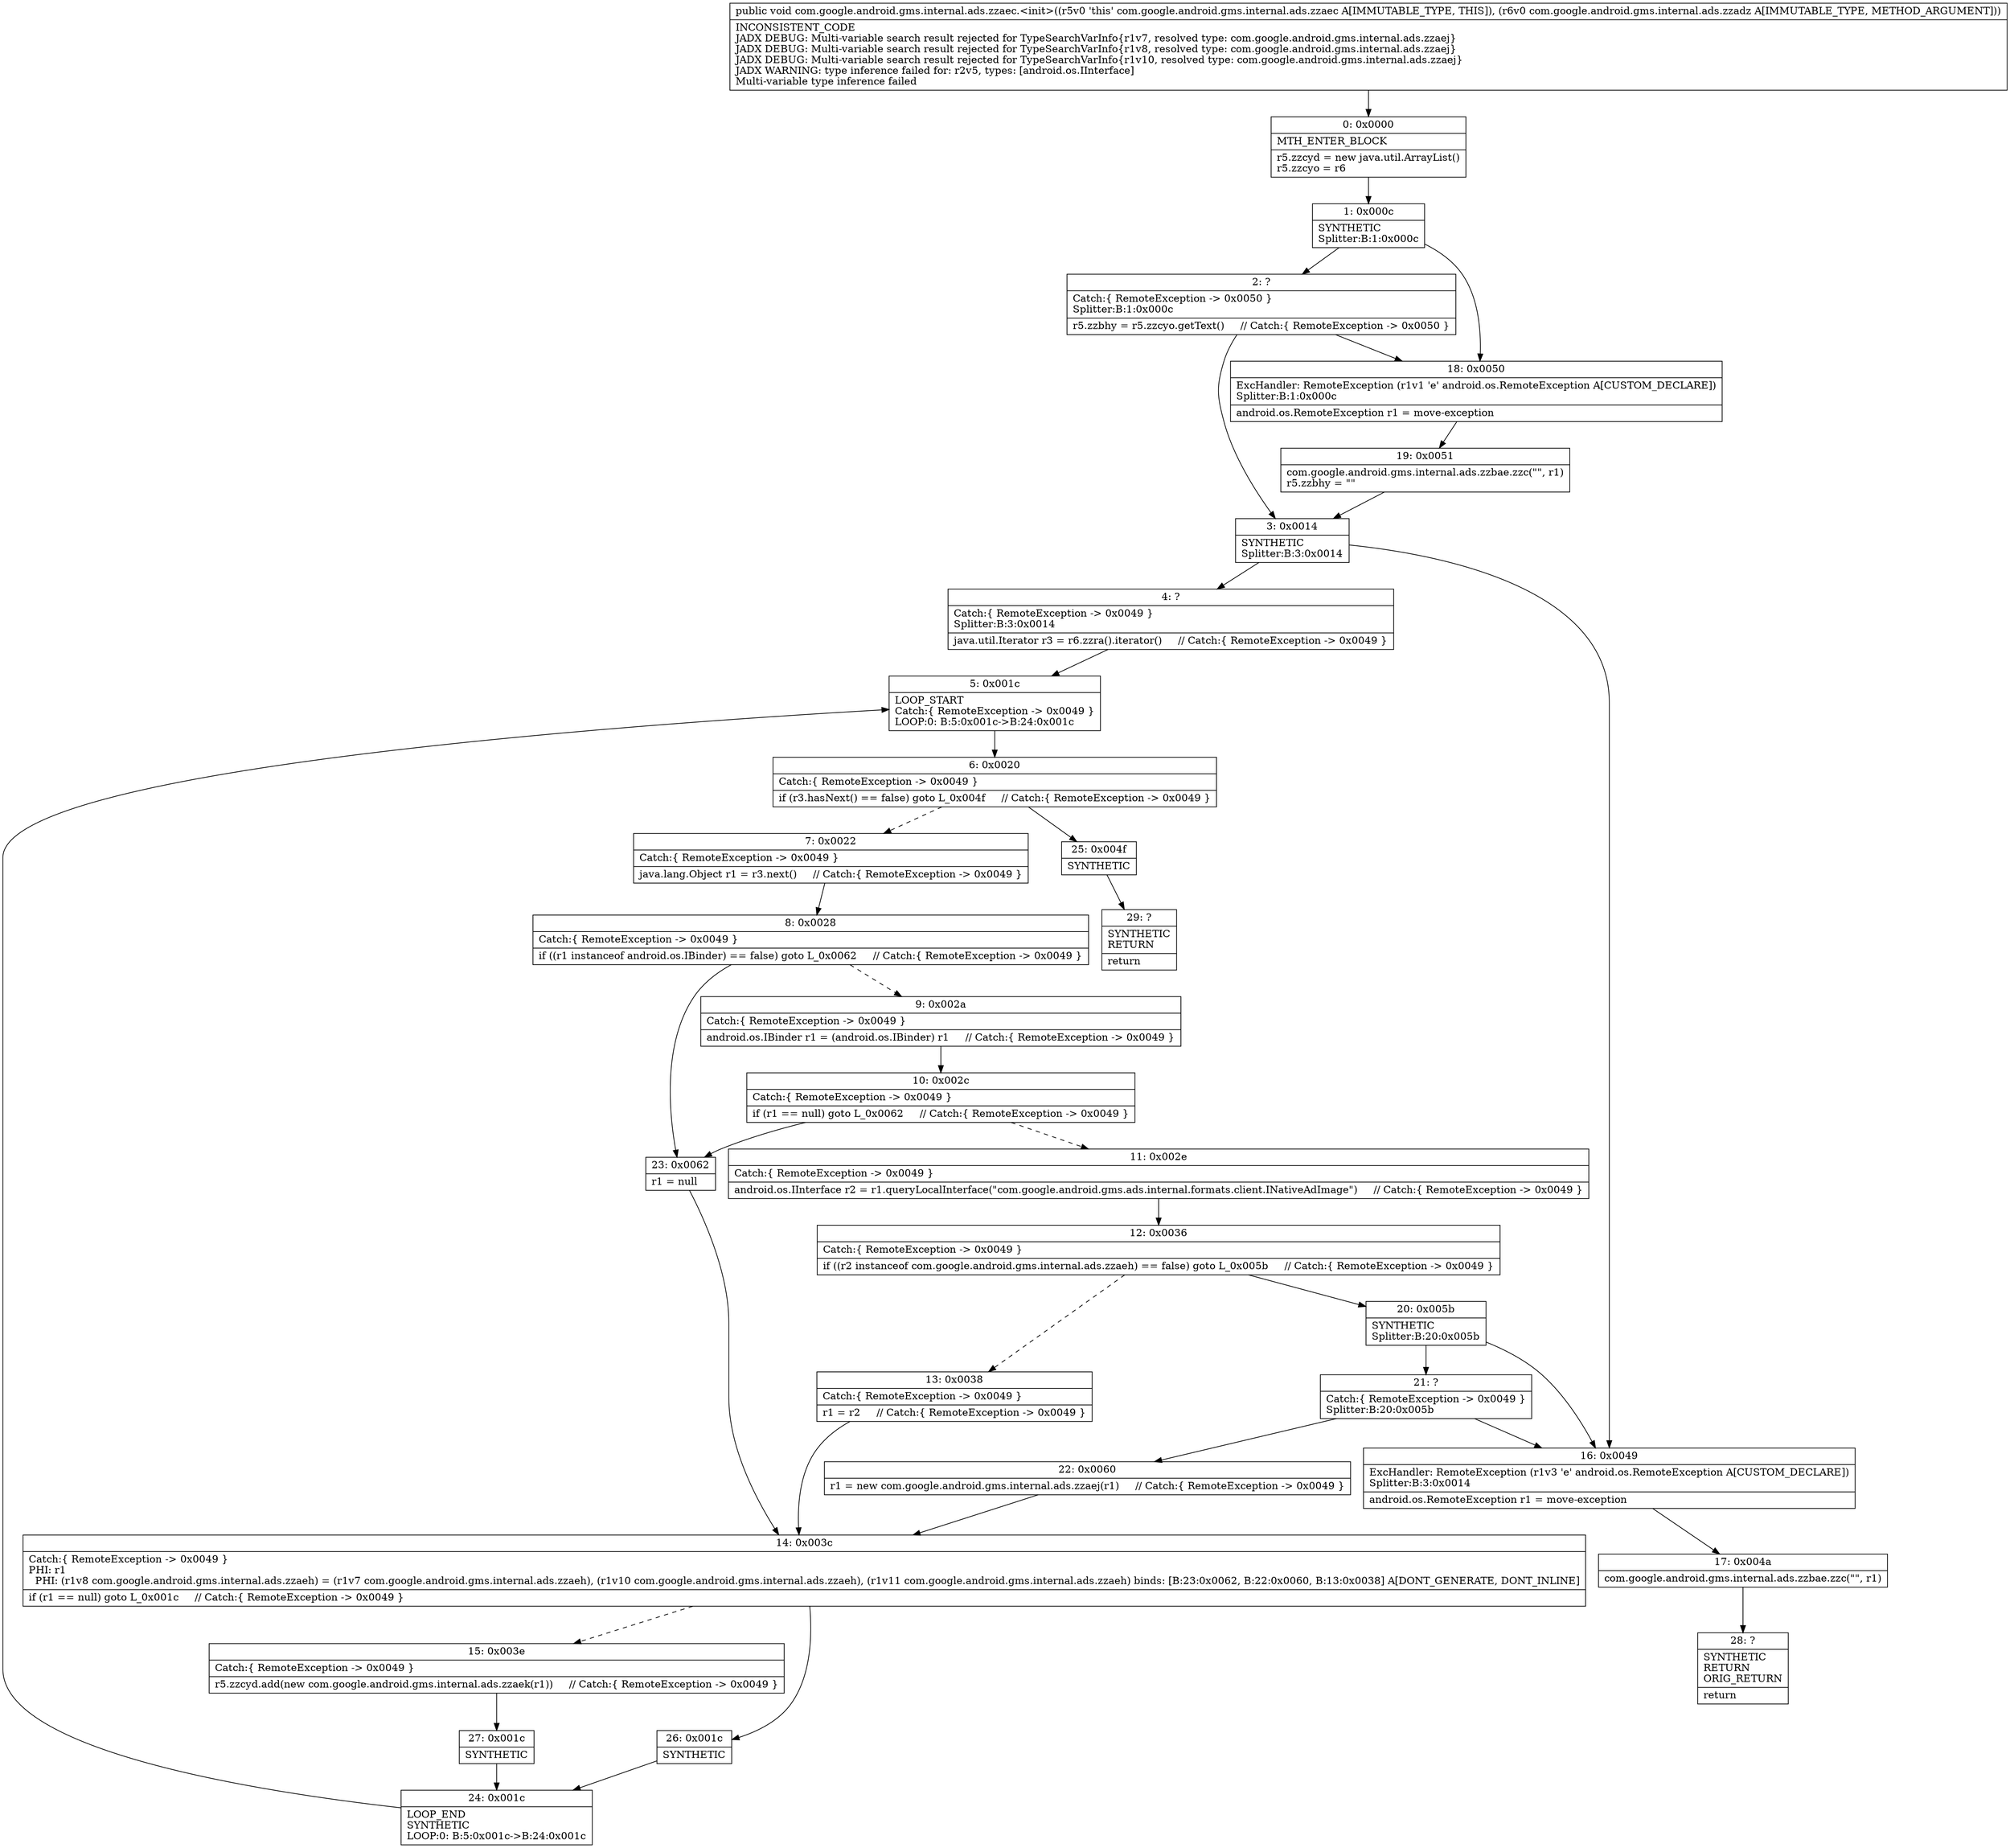 digraph "CFG forcom.google.android.gms.internal.ads.zzaec.\<init\>(Lcom\/google\/android\/gms\/internal\/ads\/zzadz;)V" {
Node_0 [shape=record,label="{0\:\ 0x0000|MTH_ENTER_BLOCK\l|r5.zzcyd = new java.util.ArrayList()\lr5.zzcyo = r6\l}"];
Node_1 [shape=record,label="{1\:\ 0x000c|SYNTHETIC\lSplitter:B:1:0x000c\l}"];
Node_2 [shape=record,label="{2\:\ ?|Catch:\{ RemoteException \-\> 0x0050 \}\lSplitter:B:1:0x000c\l|r5.zzbhy = r5.zzcyo.getText()     \/\/ Catch:\{ RemoteException \-\> 0x0050 \}\l}"];
Node_3 [shape=record,label="{3\:\ 0x0014|SYNTHETIC\lSplitter:B:3:0x0014\l}"];
Node_4 [shape=record,label="{4\:\ ?|Catch:\{ RemoteException \-\> 0x0049 \}\lSplitter:B:3:0x0014\l|java.util.Iterator r3 = r6.zzra().iterator()     \/\/ Catch:\{ RemoteException \-\> 0x0049 \}\l}"];
Node_5 [shape=record,label="{5\:\ 0x001c|LOOP_START\lCatch:\{ RemoteException \-\> 0x0049 \}\lLOOP:0: B:5:0x001c\-\>B:24:0x001c\l}"];
Node_6 [shape=record,label="{6\:\ 0x0020|Catch:\{ RemoteException \-\> 0x0049 \}\l|if (r3.hasNext() == false) goto L_0x004f     \/\/ Catch:\{ RemoteException \-\> 0x0049 \}\l}"];
Node_7 [shape=record,label="{7\:\ 0x0022|Catch:\{ RemoteException \-\> 0x0049 \}\l|java.lang.Object r1 = r3.next()     \/\/ Catch:\{ RemoteException \-\> 0x0049 \}\l}"];
Node_8 [shape=record,label="{8\:\ 0x0028|Catch:\{ RemoteException \-\> 0x0049 \}\l|if ((r1 instanceof android.os.IBinder) == false) goto L_0x0062     \/\/ Catch:\{ RemoteException \-\> 0x0049 \}\l}"];
Node_9 [shape=record,label="{9\:\ 0x002a|Catch:\{ RemoteException \-\> 0x0049 \}\l|android.os.IBinder r1 = (android.os.IBinder) r1     \/\/ Catch:\{ RemoteException \-\> 0x0049 \}\l}"];
Node_10 [shape=record,label="{10\:\ 0x002c|Catch:\{ RemoteException \-\> 0x0049 \}\l|if (r1 == null) goto L_0x0062     \/\/ Catch:\{ RemoteException \-\> 0x0049 \}\l}"];
Node_11 [shape=record,label="{11\:\ 0x002e|Catch:\{ RemoteException \-\> 0x0049 \}\l|android.os.IInterface r2 = r1.queryLocalInterface(\"com.google.android.gms.ads.internal.formats.client.INativeAdImage\")     \/\/ Catch:\{ RemoteException \-\> 0x0049 \}\l}"];
Node_12 [shape=record,label="{12\:\ 0x0036|Catch:\{ RemoteException \-\> 0x0049 \}\l|if ((r2 instanceof com.google.android.gms.internal.ads.zzaeh) == false) goto L_0x005b     \/\/ Catch:\{ RemoteException \-\> 0x0049 \}\l}"];
Node_13 [shape=record,label="{13\:\ 0x0038|Catch:\{ RemoteException \-\> 0x0049 \}\l|r1 = r2     \/\/ Catch:\{ RemoteException \-\> 0x0049 \}\l}"];
Node_14 [shape=record,label="{14\:\ 0x003c|Catch:\{ RemoteException \-\> 0x0049 \}\lPHI: r1 \l  PHI: (r1v8 com.google.android.gms.internal.ads.zzaeh) = (r1v7 com.google.android.gms.internal.ads.zzaeh), (r1v10 com.google.android.gms.internal.ads.zzaeh), (r1v11 com.google.android.gms.internal.ads.zzaeh) binds: [B:23:0x0062, B:22:0x0060, B:13:0x0038] A[DONT_GENERATE, DONT_INLINE]\l|if (r1 == null) goto L_0x001c     \/\/ Catch:\{ RemoteException \-\> 0x0049 \}\l}"];
Node_15 [shape=record,label="{15\:\ 0x003e|Catch:\{ RemoteException \-\> 0x0049 \}\l|r5.zzcyd.add(new com.google.android.gms.internal.ads.zzaek(r1))     \/\/ Catch:\{ RemoteException \-\> 0x0049 \}\l}"];
Node_16 [shape=record,label="{16\:\ 0x0049|ExcHandler: RemoteException (r1v3 'e' android.os.RemoteException A[CUSTOM_DECLARE])\lSplitter:B:3:0x0014\l|android.os.RemoteException r1 = move\-exception\l}"];
Node_17 [shape=record,label="{17\:\ 0x004a|com.google.android.gms.internal.ads.zzbae.zzc(\"\", r1)\l}"];
Node_18 [shape=record,label="{18\:\ 0x0050|ExcHandler: RemoteException (r1v1 'e' android.os.RemoteException A[CUSTOM_DECLARE])\lSplitter:B:1:0x000c\l|android.os.RemoteException r1 = move\-exception\l}"];
Node_19 [shape=record,label="{19\:\ 0x0051|com.google.android.gms.internal.ads.zzbae.zzc(\"\", r1)\lr5.zzbhy = \"\"\l}"];
Node_20 [shape=record,label="{20\:\ 0x005b|SYNTHETIC\lSplitter:B:20:0x005b\l}"];
Node_21 [shape=record,label="{21\:\ ?|Catch:\{ RemoteException \-\> 0x0049 \}\lSplitter:B:20:0x005b\l}"];
Node_22 [shape=record,label="{22\:\ 0x0060|r1 = new com.google.android.gms.internal.ads.zzaej(r1)     \/\/ Catch:\{ RemoteException \-\> 0x0049 \}\l}"];
Node_23 [shape=record,label="{23\:\ 0x0062|r1 = null\l}"];
Node_24 [shape=record,label="{24\:\ 0x001c|LOOP_END\lSYNTHETIC\lLOOP:0: B:5:0x001c\-\>B:24:0x001c\l}"];
Node_25 [shape=record,label="{25\:\ 0x004f|SYNTHETIC\l}"];
Node_26 [shape=record,label="{26\:\ 0x001c|SYNTHETIC\l}"];
Node_27 [shape=record,label="{27\:\ 0x001c|SYNTHETIC\l}"];
Node_28 [shape=record,label="{28\:\ ?|SYNTHETIC\lRETURN\lORIG_RETURN\l|return\l}"];
Node_29 [shape=record,label="{29\:\ ?|SYNTHETIC\lRETURN\l|return\l}"];
MethodNode[shape=record,label="{public void com.google.android.gms.internal.ads.zzaec.\<init\>((r5v0 'this' com.google.android.gms.internal.ads.zzaec A[IMMUTABLE_TYPE, THIS]), (r6v0 com.google.android.gms.internal.ads.zzadz A[IMMUTABLE_TYPE, METHOD_ARGUMENT]))  | INCONSISTENT_CODE\lJADX DEBUG: Multi\-variable search result rejected for TypeSearchVarInfo\{r1v7, resolved type: com.google.android.gms.internal.ads.zzaej\}\lJADX DEBUG: Multi\-variable search result rejected for TypeSearchVarInfo\{r1v8, resolved type: com.google.android.gms.internal.ads.zzaej\}\lJADX DEBUG: Multi\-variable search result rejected for TypeSearchVarInfo\{r1v10, resolved type: com.google.android.gms.internal.ads.zzaej\}\lJADX WARNING: type inference failed for: r2v5, types: [android.os.IInterface]\lMulti\-variable type inference failed\l}"];
MethodNode -> Node_0;
Node_0 -> Node_1;
Node_1 -> Node_2;
Node_1 -> Node_18;
Node_2 -> Node_3;
Node_2 -> Node_18;
Node_3 -> Node_4;
Node_3 -> Node_16;
Node_4 -> Node_5;
Node_5 -> Node_6;
Node_6 -> Node_7[style=dashed];
Node_6 -> Node_25;
Node_7 -> Node_8;
Node_8 -> Node_9[style=dashed];
Node_8 -> Node_23;
Node_9 -> Node_10;
Node_10 -> Node_11[style=dashed];
Node_10 -> Node_23;
Node_11 -> Node_12;
Node_12 -> Node_13[style=dashed];
Node_12 -> Node_20;
Node_13 -> Node_14;
Node_14 -> Node_15[style=dashed];
Node_14 -> Node_26;
Node_15 -> Node_27;
Node_16 -> Node_17;
Node_17 -> Node_28;
Node_18 -> Node_19;
Node_19 -> Node_3;
Node_20 -> Node_21;
Node_20 -> Node_16;
Node_21 -> Node_22;
Node_21 -> Node_16;
Node_22 -> Node_14;
Node_23 -> Node_14;
Node_24 -> Node_5;
Node_25 -> Node_29;
Node_26 -> Node_24;
Node_27 -> Node_24;
}

